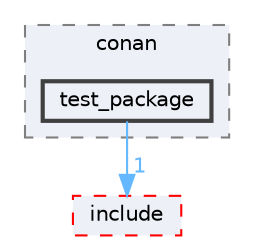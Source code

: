 digraph "flatbuffers/conan/test_package"
{
 // LATEX_PDF_SIZE
  bgcolor="transparent";
  edge [fontname=Helvetica,fontsize=10,labelfontname=Helvetica,labelfontsize=10];
  node [fontname=Helvetica,fontsize=10,shape=box,height=0.2,width=0.4];
  compound=true
  subgraph clusterdir_658083ac7e4872be2a37b911954627ac {
    graph [ bgcolor="#edf0f7", pencolor="grey50", label="conan", fontname=Helvetica,fontsize=10 style="filled,dashed", URL="dir_658083ac7e4872be2a37b911954627ac.html",tooltip=""]
  dir_a1c626c9df69978d7259f4ed7ac7a2e3 [label="test_package", fillcolor="#edf0f7", color="grey25", style="filled,bold", URL="dir_a1c626c9df69978d7259f4ed7ac7a2e3.html",tooltip=""];
  }
  dir_1070400e4fc31576c7133789377210a4 [label="include", fillcolor="#edf0f7", color="red", style="filled,dashed", URL="dir_1070400e4fc31576c7133789377210a4.html",tooltip=""];
  dir_a1c626c9df69978d7259f4ed7ac7a2e3->dir_1070400e4fc31576c7133789377210a4 [headlabel="1", labeldistance=1.5 headhref="dir_000207_000117.html" href="dir_000207_000117.html" color="steelblue1" fontcolor="steelblue1"];
}
